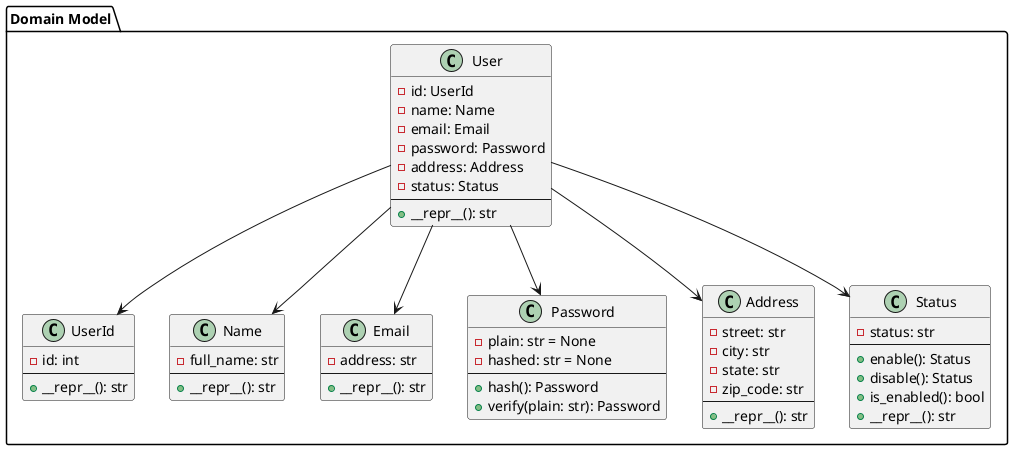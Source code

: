 @startuml
package "Domain Model" {
    class User {
        - id: UserId
        - name: Name
        - email: Email
        - password: Password
        - address: Address
        - status: Status
        --
        + __repr__(): str
    }

    class UserId {
        - id: int
        --
        + __repr__(): str
    }

    class Name {
        - full_name: str
        --
        + __repr__(): str
    }

    class Email {
        - address: str
        --
        + __repr__(): str
    }

    class Password {
        - plain: str = None
        - hashed: str = None
        --
        + hash(): Password
        + verify(plain: str): Password
    }

    class Address {
        - street: str
        - city: str
        - state: str
        - zip_code: str
        --
        + __repr__(): str
    }

    class Status {
        - status: str
        --
        + enable(): Status
        + disable(): Status
        + is_enabled(): bool
        + __repr__(): str
    }

    User --> UserId
    User --> Name
    User --> Email
    User --> Password
    User --> Address
    User --> Status
}
@enduml